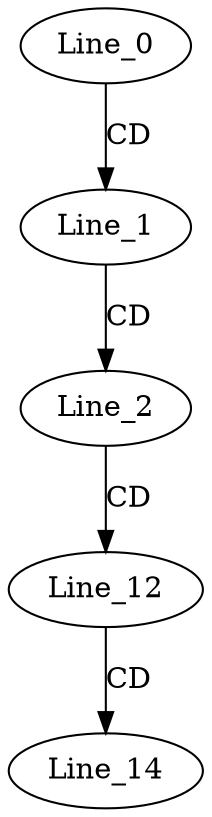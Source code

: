 digraph G {
  Line_0;
  Line_1;
  Line_2;
  Line_12;
  Line_12;
  Line_14;
  Line_0 -> Line_1 [ label="CD" ];
  Line_1 -> Line_2 [ label="CD" ];
  Line_2 -> Line_12 [ label="CD" ];
  Line_12 -> Line_14 [ label="CD" ];
}
